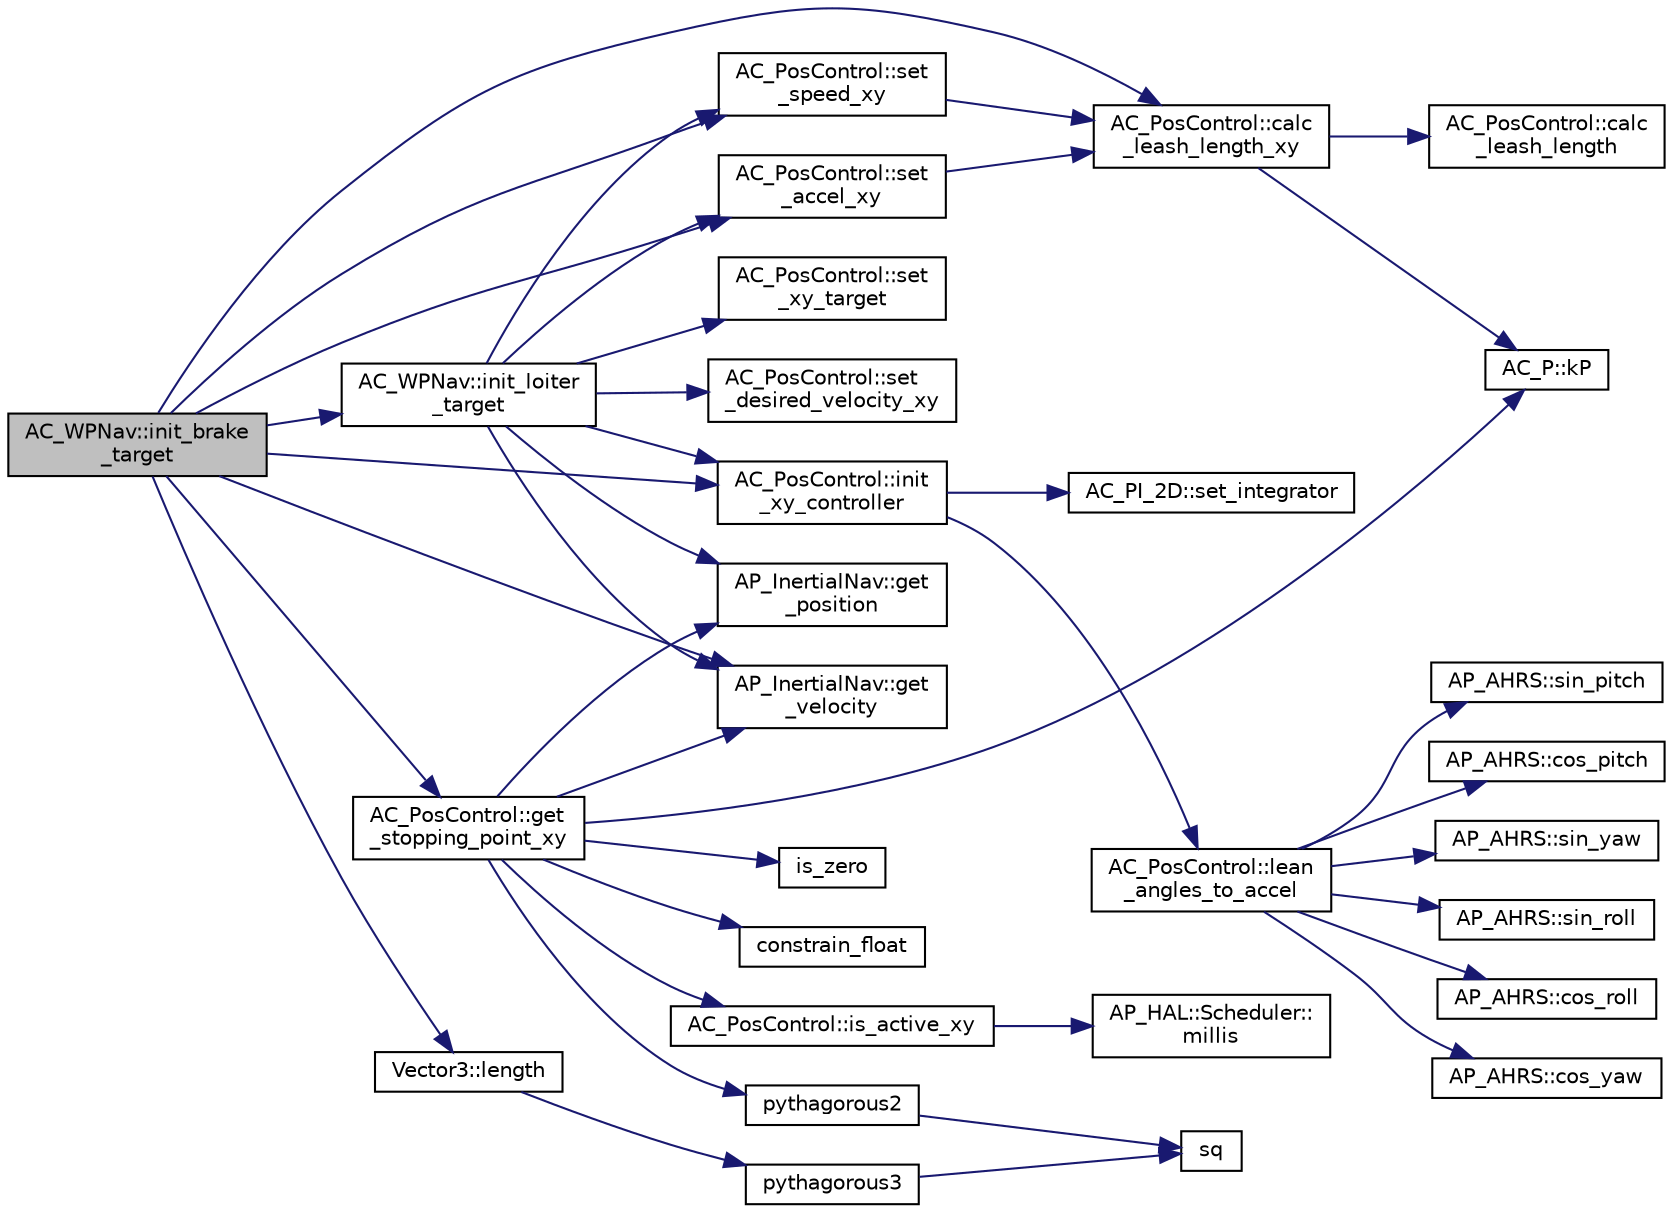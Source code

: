 digraph "AC_WPNav::init_brake_target"
{
 // INTERACTIVE_SVG=YES
  edge [fontname="Helvetica",fontsize="10",labelfontname="Helvetica",labelfontsize="10"];
  node [fontname="Helvetica",fontsize="10",shape=record];
  rankdir="LR";
  Node1 [label="AC_WPNav::init_brake\l_target",height=0.2,width=0.4,color="black", fillcolor="grey75", style="filled" fontcolor="black"];
  Node1 -> Node2 [color="midnightblue",fontsize="10",style="solid",fontname="Helvetica"];
  Node2 [label="AP_InertialNav::get\l_velocity",height=0.2,width=0.4,color="black", fillcolor="white", style="filled",URL="$classAP__InertialNav.html#a5bfad40c8a4e0ca98aa09c80e17c4ff5"];
  Node1 -> Node3 [color="midnightblue",fontsize="10",style="solid",fontname="Helvetica"];
  Node3 [label="AC_PosControl::init\l_xy_controller",height=0.2,width=0.4,color="black", fillcolor="white", style="filled",URL="$classAC__PosControl.html#ae1676c283b03793693b7c94cecdcd0b2"];
  Node3 -> Node4 [color="midnightblue",fontsize="10",style="solid",fontname="Helvetica"];
  Node4 [label="AC_PosControl::lean\l_angles_to_accel",height=0.2,width=0.4,color="black", fillcolor="white", style="filled",URL="$classAC__PosControl.html#a146634dd74332c97600e933213a75d5a"];
  Node4 -> Node5 [color="midnightblue",fontsize="10",style="solid",fontname="Helvetica"];
  Node5 [label="AP_AHRS::cos_yaw",height=0.2,width=0.4,color="black", fillcolor="white", style="filled",URL="$classAP__AHRS.html#a1aaffcffc239930cb651fad539362fa0"];
  Node4 -> Node6 [color="midnightblue",fontsize="10",style="solid",fontname="Helvetica"];
  Node6 [label="AP_AHRS::sin_pitch",height=0.2,width=0.4,color="black", fillcolor="white", style="filled",URL="$classAP__AHRS.html#ad38cca127a814e11e607f072bfdf03b0"];
  Node4 -> Node7 [color="midnightblue",fontsize="10",style="solid",fontname="Helvetica"];
  Node7 [label="AP_AHRS::cos_pitch",height=0.2,width=0.4,color="black", fillcolor="white", style="filled",URL="$classAP__AHRS.html#aae50efebd31d79c279e6155298433493"];
  Node4 -> Node8 [color="midnightblue",fontsize="10",style="solid",fontname="Helvetica"];
  Node8 [label="AP_AHRS::sin_yaw",height=0.2,width=0.4,color="black", fillcolor="white", style="filled",URL="$classAP__AHRS.html#ae559b9d6fdd1e8ed3001258f58c98c39"];
  Node4 -> Node9 [color="midnightblue",fontsize="10",style="solid",fontname="Helvetica"];
  Node9 [label="AP_AHRS::sin_roll",height=0.2,width=0.4,color="black", fillcolor="white", style="filled",URL="$classAP__AHRS.html#ae6e0ea7f015a055ac5f9a191b36397b2"];
  Node4 -> Node10 [color="midnightblue",fontsize="10",style="solid",fontname="Helvetica"];
  Node10 [label="AP_AHRS::cos_roll",height=0.2,width=0.4,color="black", fillcolor="white", style="filled",URL="$classAP__AHRS.html#a68ea4fdaf53cf5d7068927f5f20393ab"];
  Node3 -> Node11 [color="midnightblue",fontsize="10",style="solid",fontname="Helvetica"];
  Node11 [label="AC_PI_2D::set_integrator",height=0.2,width=0.4,color="black", fillcolor="white", style="filled",URL="$classAC__PI__2D.html#a8ac4814c01feeaf004cb2b51de479cc5"];
  Node1 -> Node12 [color="midnightblue",fontsize="10",style="solid",fontname="Helvetica"];
  Node12 [label="AC_PosControl::set\l_speed_xy",height=0.2,width=0.4,color="black", fillcolor="white", style="filled",URL="$classAC__PosControl.html#aeb636a56d87a2495d86e394ff6ac7549"];
  Node12 -> Node13 [color="midnightblue",fontsize="10",style="solid",fontname="Helvetica"];
  Node13 [label="AC_PosControl::calc\l_leash_length_xy",height=0.2,width=0.4,color="black", fillcolor="white", style="filled",URL="$classAC__PosControl.html#ac4f923c39399266568b9ae9419a0596f"];
  Node13 -> Node14 [color="midnightblue",fontsize="10",style="solid",fontname="Helvetica"];
  Node14 [label="AC_PosControl::calc\l_leash_length",height=0.2,width=0.4,color="black", fillcolor="white", style="filled",URL="$classAC__PosControl.html#a92e0998be57c8a917a7a7514c542e314",tooltip="calc_leash_length - calculates the horizontal leash length given a maximum speed, acceleration and po..."];
  Node13 -> Node15 [color="midnightblue",fontsize="10",style="solid",fontname="Helvetica"];
  Node15 [label="AC_P::kP",height=0.2,width=0.4,color="black", fillcolor="white", style="filled",URL="$classAC__P.html#a9378b33d8cfb4bf2417880c038f1b7a2"];
  Node1 -> Node16 [color="midnightblue",fontsize="10",style="solid",fontname="Helvetica"];
  Node16 [label="Vector3::length",height=0.2,width=0.4,color="black", fillcolor="white", style="filled",URL="$classVector3.html#ac1fd5514e368a1e1c2d13f71eda18345"];
  Node16 -> Node17 [color="midnightblue",fontsize="10",style="solid",fontname="Helvetica"];
  Node17 [label="pythagorous3",height=0.2,width=0.4,color="black", fillcolor="white", style="filled",URL="$AP__Math_8cpp.html#ac09c78b18c2ad21b9a04081f119f11c0"];
  Node17 -> Node18 [color="midnightblue",fontsize="10",style="solid",fontname="Helvetica"];
  Node18 [label="sq",height=0.2,width=0.4,color="black", fillcolor="white", style="filled",URL="$AP__Math_8cpp.html#a996fdbe87607543eef5dcb234f6bc017"];
  Node1 -> Node19 [color="midnightblue",fontsize="10",style="solid",fontname="Helvetica"];
  Node19 [label="AC_PosControl::set\l_accel_xy",height=0.2,width=0.4,color="black", fillcolor="white", style="filled",URL="$classAC__PosControl.html#a5e47fd89f68af7f00d9bd59cfcb422a8"];
  Node19 -> Node13 [color="midnightblue",fontsize="10",style="solid",fontname="Helvetica"];
  Node1 -> Node13 [color="midnightblue",fontsize="10",style="solid",fontname="Helvetica"];
  Node1 -> Node20 [color="midnightblue",fontsize="10",style="solid",fontname="Helvetica"];
  Node20 [label="AC_PosControl::get\l_stopping_point_xy",height=0.2,width=0.4,color="black", fillcolor="white", style="filled",URL="$classAC__PosControl.html#a4054e2d2dc53b9b0c2fd26898781af89"];
  Node20 -> Node21 [color="midnightblue",fontsize="10",style="solid",fontname="Helvetica"];
  Node21 [label="AP_InertialNav::get\l_position",height=0.2,width=0.4,color="black", fillcolor="white", style="filled",URL="$classAP__InertialNav.html#a39348dd51a8c32fe16d01dfef284e31a"];
  Node20 -> Node2 [color="midnightblue",fontsize="10",style="solid",fontname="Helvetica"];
  Node20 -> Node15 [color="midnightblue",fontsize="10",style="solid",fontname="Helvetica"];
  Node20 -> Node22 [color="midnightblue",fontsize="10",style="solid",fontname="Helvetica"];
  Node22 [label="AC_PosControl::is_active_xy",height=0.2,width=0.4,color="black", fillcolor="white", style="filled",URL="$classAC__PosControl.html#ad6864eaa25734c3908f5a77da3499a60"];
  Node22 -> Node23 [color="midnightblue",fontsize="10",style="solid",fontname="Helvetica"];
  Node23 [label="AP_HAL::Scheduler::\lmillis",height=0.2,width=0.4,color="black", fillcolor="white", style="filled",URL="$classAP__HAL_1_1Scheduler.html#a26b68339fc68a562d8d3a1238d0ec8c1"];
  Node20 -> Node24 [color="midnightblue",fontsize="10",style="solid",fontname="Helvetica"];
  Node24 [label="pythagorous2",height=0.2,width=0.4,color="black", fillcolor="white", style="filled",URL="$AP__Math_8cpp.html#afd3767d48a7b20f6d5220a4f8007af00"];
  Node24 -> Node18 [color="midnightblue",fontsize="10",style="solid",fontname="Helvetica"];
  Node20 -> Node25 [color="midnightblue",fontsize="10",style="solid",fontname="Helvetica"];
  Node25 [label="is_zero",height=0.2,width=0.4,color="black", fillcolor="white", style="filled",URL="$AP__Math_8h.html#a108b79eeb35c5d58f324458ec9e1e9f2"];
  Node20 -> Node26 [color="midnightblue",fontsize="10",style="solid",fontname="Helvetica"];
  Node26 [label="constrain_float",height=0.2,width=0.4,color="black", fillcolor="white", style="filled",URL="$AP__Math_8cpp.html#a08eedb329d8162ddbd344d4f6c8cde20"];
  Node1 -> Node27 [color="midnightblue",fontsize="10",style="solid",fontname="Helvetica"];
  Node27 [label="AC_WPNav::init_loiter\l_target",height=0.2,width=0.4,color="black", fillcolor="white", style="filled",URL="$classAC__WPNav.html#aeff9bc9c5ec596b91408145d615b236f",tooltip="init_loiter_target - initialize&#39;s loiter position and feed-forward velocity from current pos and velo..."];
  Node27 -> Node21 [color="midnightblue",fontsize="10",style="solid",fontname="Helvetica"];
  Node27 -> Node2 [color="midnightblue",fontsize="10",style="solid",fontname="Helvetica"];
  Node27 -> Node3 [color="midnightblue",fontsize="10",style="solid",fontname="Helvetica"];
  Node27 -> Node12 [color="midnightblue",fontsize="10",style="solid",fontname="Helvetica"];
  Node27 -> Node19 [color="midnightblue",fontsize="10",style="solid",fontname="Helvetica"];
  Node27 -> Node28 [color="midnightblue",fontsize="10",style="solid",fontname="Helvetica"];
  Node28 [label="AC_PosControl::set\l_xy_target",height=0.2,width=0.4,color="black", fillcolor="white", style="filled",URL="$classAC__PosControl.html#a1acdd0aec3b36ec2fad0b05cbca0c252",tooltip="set_xy_target in cm from home "];
  Node27 -> Node29 [color="midnightblue",fontsize="10",style="solid",fontname="Helvetica"];
  Node29 [label="AC_PosControl::set\l_desired_velocity_xy",height=0.2,width=0.4,color="black", fillcolor="white", style="filled",URL="$classAC__PosControl.html#a86db328ce60f79e07a417e55bb5deb5f"];
}
